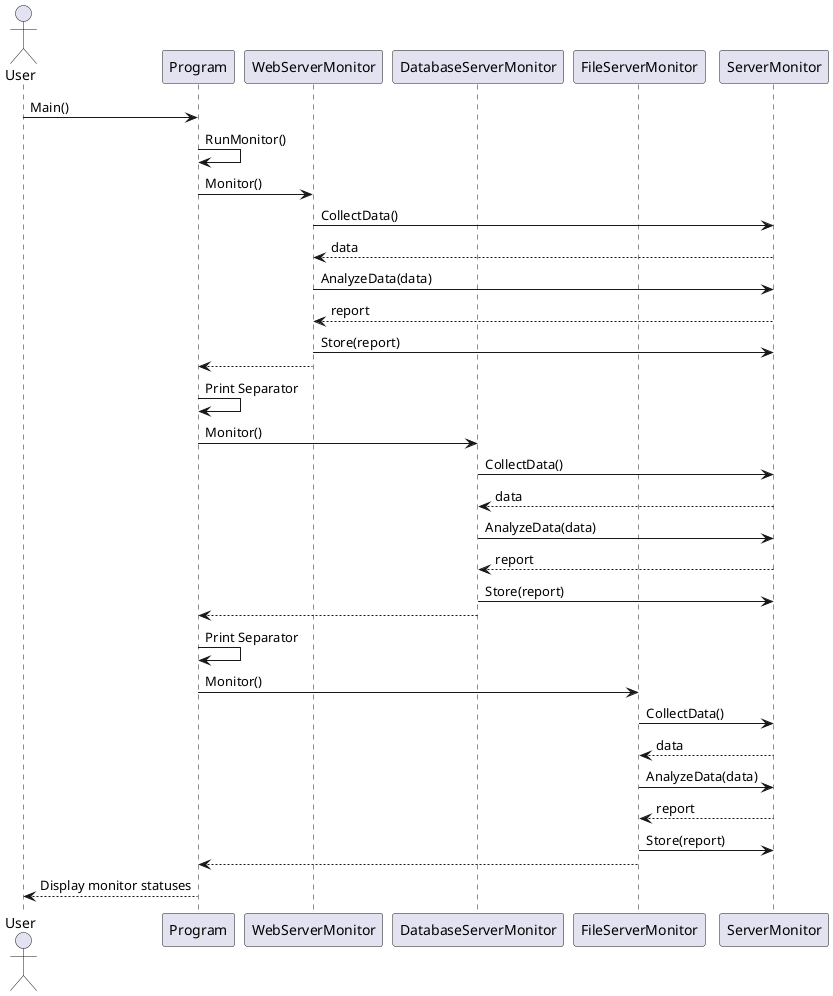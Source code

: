 @startuml sequence_diagram_template_method_monitor
actor User
participant Program
participant "WebServerMonitor" as WebMonitor
participant "DatabaseServerMonitor" as DBMonitor
participant "FileServerMonitor" as FileMonitor
participant "ServerMonitor" as BaseMonitor

User -> Program: Main()
Program -> Program: RunMonitor()
Program -> WebMonitor: Monitor()
WebMonitor -> BaseMonitor: CollectData()
BaseMonitor --> WebMonitor: data
WebMonitor -> BaseMonitor: AnalyzeData(data)
BaseMonitor --> WebMonitor: report
WebMonitor -> BaseMonitor: Store(report)
WebMonitor --> Program:

Program -> Program: Print Separator
Program -> DBMonitor: Monitor()
DBMonitor -> BaseMonitor: CollectData()
BaseMonitor --> DBMonitor: data
DBMonitor -> BaseMonitor: AnalyzeData(data)
BaseMonitor --> DBMonitor: report
DBMonitor -> BaseMonitor: Store(report)
DBMonitor --> Program:

Program -> Program: Print Separator
Program -> FileMonitor: Monitor()
FileMonitor -> BaseMonitor: CollectData()
BaseMonitor --> FileMonitor: data
FileMonitor -> BaseMonitor: AnalyzeData(data)
BaseMonitor --> FileMonitor: report
FileMonitor -> BaseMonitor: Store(report)
FileMonitor --> Program:

Program --> User: Display monitor statuses
@enduml
